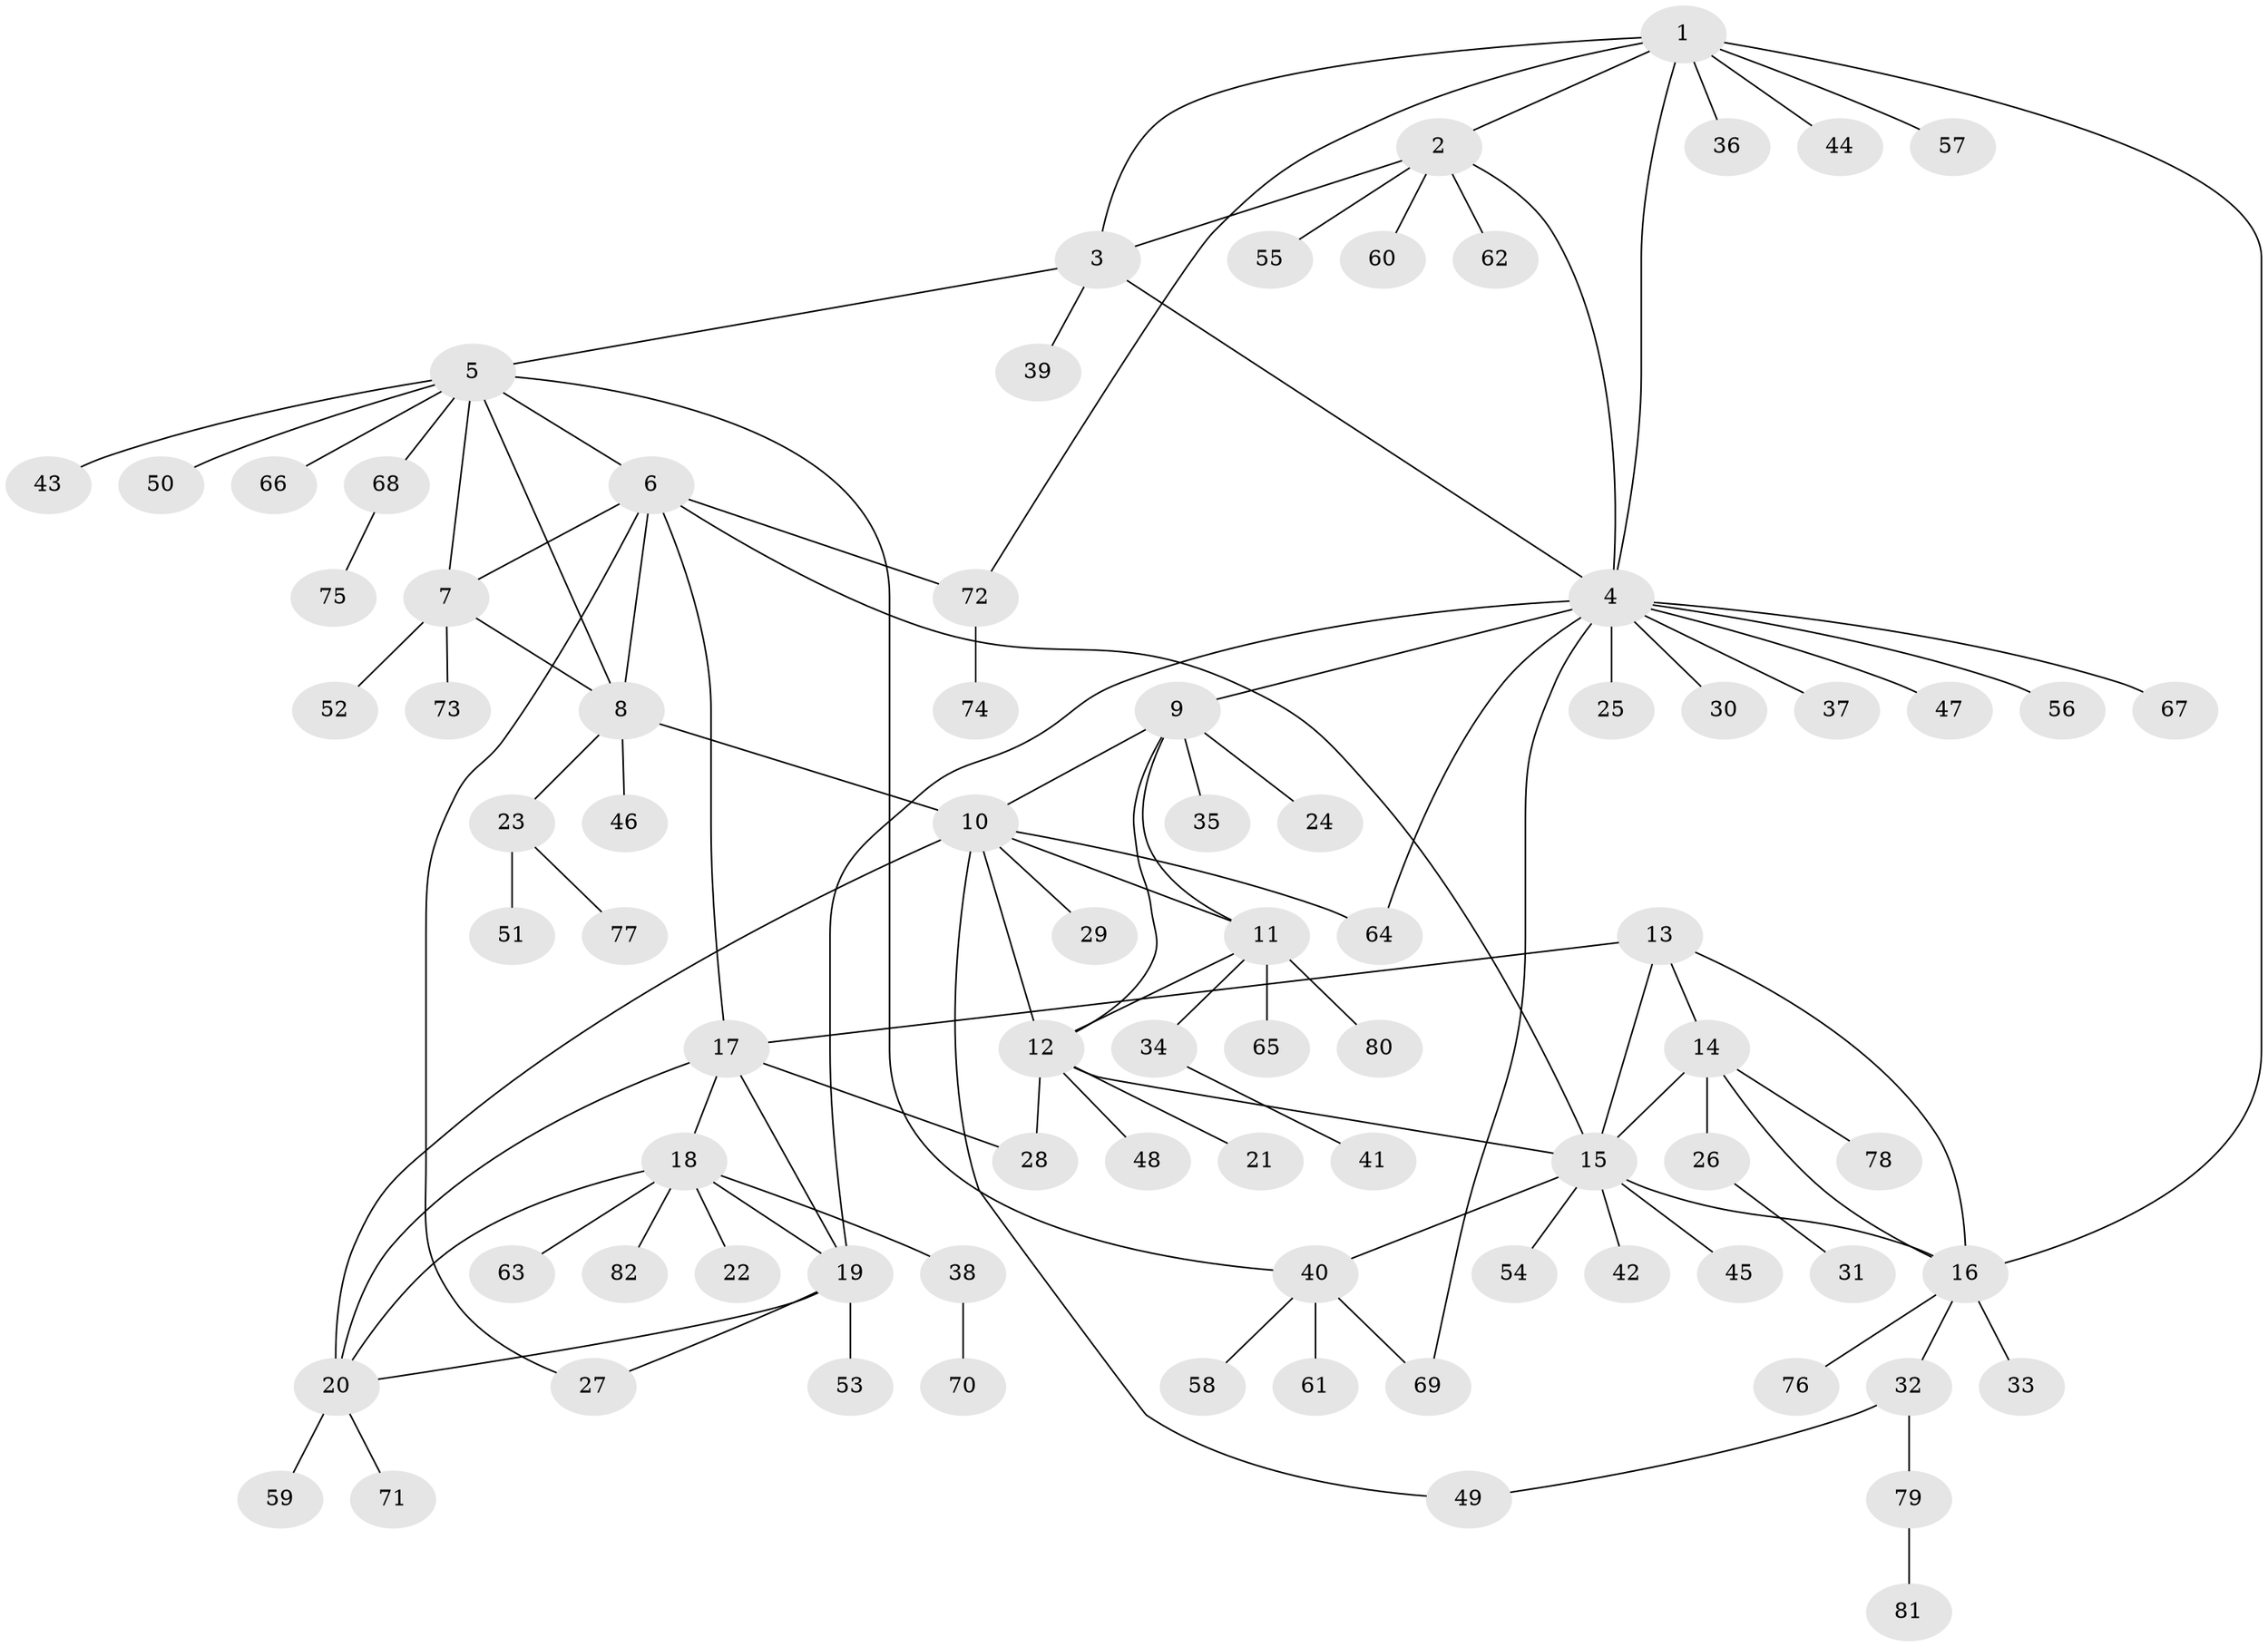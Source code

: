 // coarse degree distribution, {6: 0.11904761904761904, 4: 0.14285714285714285, 7: 0.07142857142857142, 5: 0.16666666666666666, 1: 0.38095238095238093, 2: 0.07142857142857142, 3: 0.047619047619047616}
// Generated by graph-tools (version 1.1) at 2025/52/03/04/25 22:52:20]
// undirected, 82 vertices, 109 edges
graph export_dot {
  node [color=gray90,style=filled];
  1;
  2;
  3;
  4;
  5;
  6;
  7;
  8;
  9;
  10;
  11;
  12;
  13;
  14;
  15;
  16;
  17;
  18;
  19;
  20;
  21;
  22;
  23;
  24;
  25;
  26;
  27;
  28;
  29;
  30;
  31;
  32;
  33;
  34;
  35;
  36;
  37;
  38;
  39;
  40;
  41;
  42;
  43;
  44;
  45;
  46;
  47;
  48;
  49;
  50;
  51;
  52;
  53;
  54;
  55;
  56;
  57;
  58;
  59;
  60;
  61;
  62;
  63;
  64;
  65;
  66;
  67;
  68;
  69;
  70;
  71;
  72;
  73;
  74;
  75;
  76;
  77;
  78;
  79;
  80;
  81;
  82;
  1 -- 2;
  1 -- 3;
  1 -- 4;
  1 -- 16;
  1 -- 36;
  1 -- 44;
  1 -- 57;
  1 -- 72;
  2 -- 3;
  2 -- 4;
  2 -- 55;
  2 -- 60;
  2 -- 62;
  3 -- 4;
  3 -- 5;
  3 -- 39;
  4 -- 9;
  4 -- 19;
  4 -- 25;
  4 -- 30;
  4 -- 37;
  4 -- 47;
  4 -- 56;
  4 -- 64;
  4 -- 67;
  4 -- 69;
  5 -- 6;
  5 -- 7;
  5 -- 8;
  5 -- 40;
  5 -- 43;
  5 -- 50;
  5 -- 66;
  5 -- 68;
  6 -- 7;
  6 -- 8;
  6 -- 15;
  6 -- 17;
  6 -- 27;
  6 -- 72;
  7 -- 8;
  7 -- 52;
  7 -- 73;
  8 -- 10;
  8 -- 23;
  8 -- 46;
  9 -- 10;
  9 -- 11;
  9 -- 12;
  9 -- 24;
  9 -- 35;
  10 -- 11;
  10 -- 12;
  10 -- 20;
  10 -- 29;
  10 -- 49;
  10 -- 64;
  11 -- 12;
  11 -- 34;
  11 -- 65;
  11 -- 80;
  12 -- 15;
  12 -- 21;
  12 -- 28;
  12 -- 48;
  13 -- 14;
  13 -- 15;
  13 -- 16;
  13 -- 17;
  14 -- 15;
  14 -- 16;
  14 -- 26;
  14 -- 78;
  15 -- 16;
  15 -- 40;
  15 -- 42;
  15 -- 45;
  15 -- 54;
  16 -- 32;
  16 -- 33;
  16 -- 76;
  17 -- 18;
  17 -- 19;
  17 -- 20;
  17 -- 28;
  18 -- 19;
  18 -- 20;
  18 -- 22;
  18 -- 38;
  18 -- 63;
  18 -- 82;
  19 -- 20;
  19 -- 27;
  19 -- 53;
  20 -- 59;
  20 -- 71;
  23 -- 51;
  23 -- 77;
  26 -- 31;
  32 -- 49;
  32 -- 79;
  34 -- 41;
  38 -- 70;
  40 -- 58;
  40 -- 61;
  40 -- 69;
  68 -- 75;
  72 -- 74;
  79 -- 81;
}
